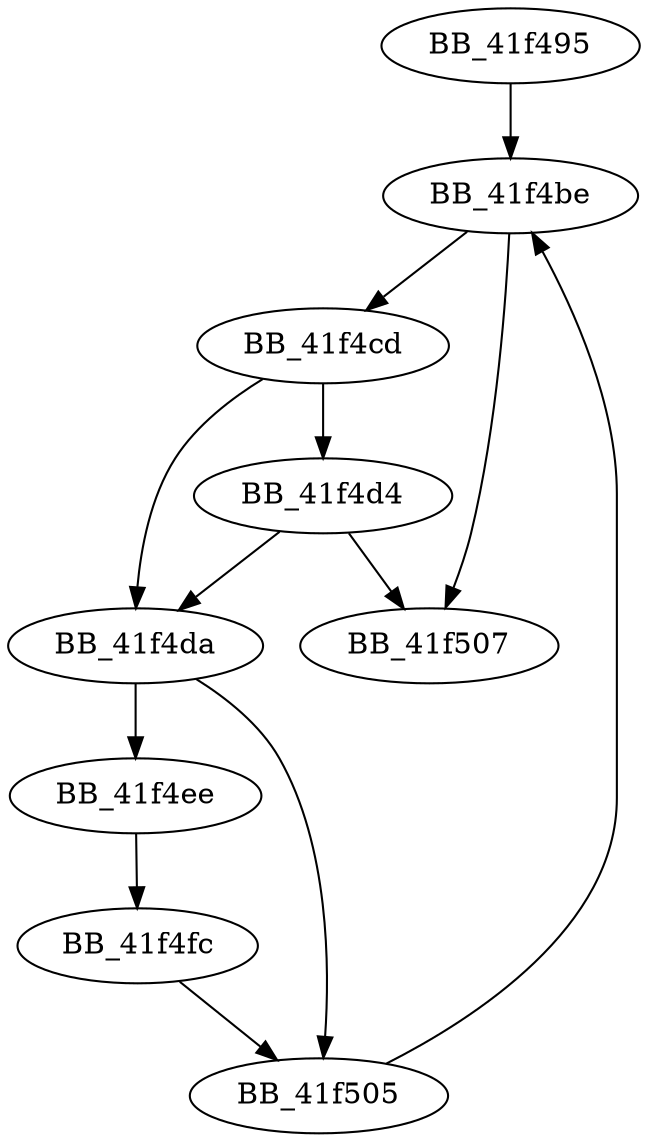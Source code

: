 DiGraph __local_unwind2{
BB_41f495->BB_41f4be
BB_41f4be->BB_41f4cd
BB_41f4be->BB_41f507
BB_41f4cd->BB_41f4d4
BB_41f4cd->BB_41f4da
BB_41f4d4->BB_41f4da
BB_41f4d4->BB_41f507
BB_41f4da->BB_41f4ee
BB_41f4da->BB_41f505
BB_41f4ee->BB_41f4fc
BB_41f4fc->BB_41f505
BB_41f505->BB_41f4be
}
